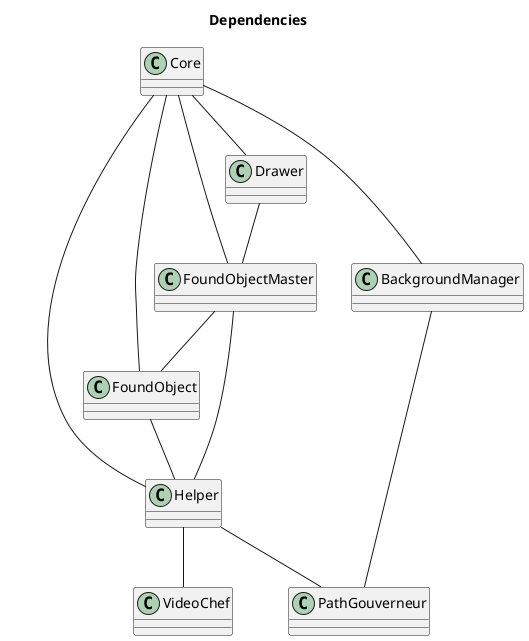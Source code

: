 @startuml swarch
title Dependencies

class Core
class Helper
class FoundObject
class FoundObjectMaster
class Drawer
class BackgroundManager
class PathGouverneur
class VideoChef

Core -- Helper
Core -- FoundObject
Core -- FoundObjectMaster
Core -- Drawer
Core -- BackgroundManager

Helper -- PathGouverneur
Helper -- VideoChef

FoundObject -- Helper

FoundObjectMaster -- FoundObject
FoundObjectMaster -- Helper

Drawer -- FoundObjectMaster

BackgroundManager -- PathGouverneur

@enduml